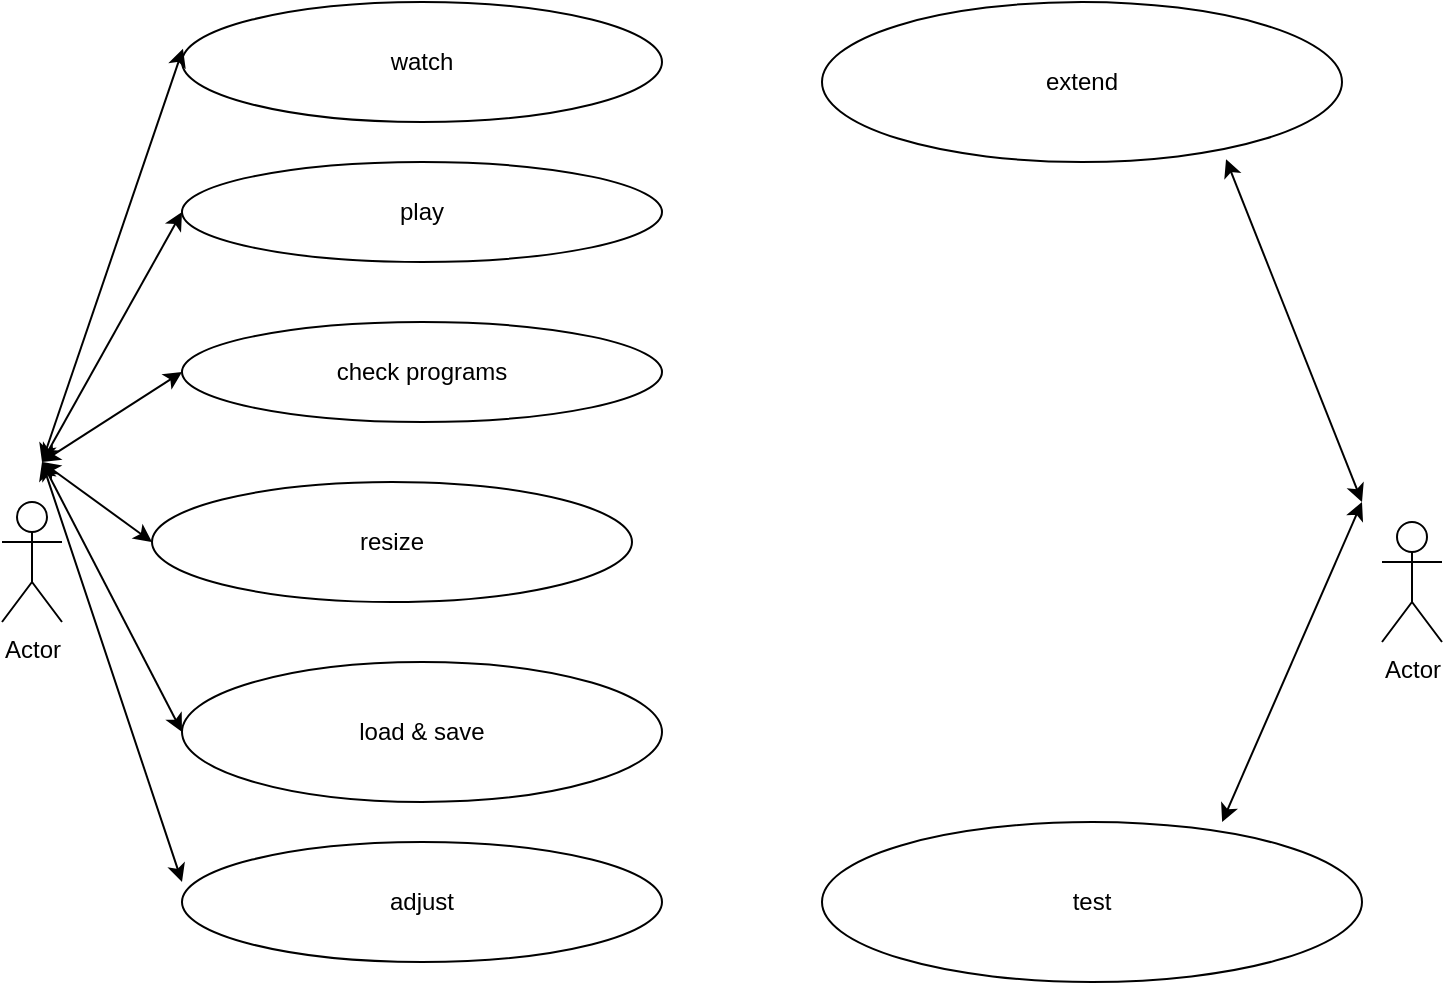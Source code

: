 <mxfile version="15.8.3" type="github">
  <diagram id="a6O793tz-z5NZXW4OeX4" name="Page-1">
    <mxGraphModel dx="1038" dy="579" grid="1" gridSize="10" guides="1" tooltips="1" connect="1" arrows="1" fold="1" page="1" pageScale="1" pageWidth="850" pageHeight="1100" math="0" shadow="0">
      <root>
        <mxCell id="0" />
        <mxCell id="1" parent="0" />
        <mxCell id="e_SzH8eJE_AfBlzxC5Ra-1" value="Actor" style="shape=umlActor;verticalLabelPosition=bottom;verticalAlign=top;html=1;outlineConnect=0;" parent="1" vertex="1">
          <mxGeometry x="110" y="280" width="30" height="60" as="geometry" />
        </mxCell>
        <mxCell id="e_SzH8eJE_AfBlzxC5Ra-3" value="watch" style="ellipse;whiteSpace=wrap;html=1;" parent="1" vertex="1">
          <mxGeometry x="200" y="30" width="240" height="60" as="geometry" />
        </mxCell>
        <mxCell id="e_SzH8eJE_AfBlzxC5Ra-4" value="play" style="ellipse;whiteSpace=wrap;html=1;" parent="1" vertex="1">
          <mxGeometry x="200" y="110" width="240" height="50" as="geometry" />
        </mxCell>
        <mxCell id="e_SzH8eJE_AfBlzxC5Ra-5" value="check programs" style="ellipse;whiteSpace=wrap;html=1;" parent="1" vertex="1">
          <mxGeometry x="200" y="190" width="240" height="50" as="geometry" />
        </mxCell>
        <mxCell id="e_SzH8eJE_AfBlzxC5Ra-6" value="resize" style="ellipse;whiteSpace=wrap;html=1;" parent="1" vertex="1">
          <mxGeometry x="185" y="270" width="240" height="60" as="geometry" />
        </mxCell>
        <mxCell id="e_SzH8eJE_AfBlzxC5Ra-7" value="load &amp;amp; save" style="ellipse;whiteSpace=wrap;html=1;" parent="1" vertex="1">
          <mxGeometry x="200" y="360" width="240" height="70" as="geometry" />
        </mxCell>
        <mxCell id="e_SzH8eJE_AfBlzxC5Ra-8" value="adjust" style="ellipse;whiteSpace=wrap;html=1;" parent="1" vertex="1">
          <mxGeometry x="200" y="450" width="240" height="60" as="geometry" />
        </mxCell>
        <mxCell id="e_SzH8eJE_AfBlzxC5Ra-9" value="Actor" style="shape=umlActor;verticalLabelPosition=bottom;verticalAlign=top;html=1;outlineConnect=0;" parent="1" vertex="1">
          <mxGeometry x="800" y="290" width="30" height="60" as="geometry" />
        </mxCell>
        <mxCell id="e_SzH8eJE_AfBlzxC5Ra-10" value="extend" style="ellipse;whiteSpace=wrap;html=1;" parent="1" vertex="1">
          <mxGeometry x="520" y="30" width="260" height="80" as="geometry" />
        </mxCell>
        <mxCell id="e_SzH8eJE_AfBlzxC5Ra-11" value="test" style="ellipse;whiteSpace=wrap;html=1;" parent="1" vertex="1">
          <mxGeometry x="520" y="440" width="270" height="80" as="geometry" />
        </mxCell>
        <mxCell id="e_SzH8eJE_AfBlzxC5Ra-12" value="" style="endArrow=classic;startArrow=classic;html=1;rounded=0;entryX=0.002;entryY=0.39;entryDx=0;entryDy=0;entryPerimeter=0;" parent="1" target="e_SzH8eJE_AfBlzxC5Ra-3" edge="1">
          <mxGeometry width="50" height="50" relative="1" as="geometry">
            <mxPoint x="130" y="260" as="sourcePoint" />
            <mxPoint x="180" y="210" as="targetPoint" />
          </mxGeometry>
        </mxCell>
        <mxCell id="e_SzH8eJE_AfBlzxC5Ra-16" value="" style="endArrow=classic;startArrow=classic;html=1;rounded=0;entryX=0;entryY=0.5;entryDx=0;entryDy=0;" parent="1" target="e_SzH8eJE_AfBlzxC5Ra-4" edge="1">
          <mxGeometry width="50" height="50" relative="1" as="geometry">
            <mxPoint x="130" y="260" as="sourcePoint" />
            <mxPoint x="180" y="210" as="targetPoint" />
          </mxGeometry>
        </mxCell>
        <mxCell id="e_SzH8eJE_AfBlzxC5Ra-17" value="" style="endArrow=classic;startArrow=classic;html=1;rounded=0;entryX=0;entryY=0.5;entryDx=0;entryDy=0;" parent="1" target="e_SzH8eJE_AfBlzxC5Ra-5" edge="1">
          <mxGeometry width="50" height="50" relative="1" as="geometry">
            <mxPoint x="130" y="260" as="sourcePoint" />
            <mxPoint x="180" y="210" as="targetPoint" />
          </mxGeometry>
        </mxCell>
        <mxCell id="e_SzH8eJE_AfBlzxC5Ra-19" value="" style="endArrow=classic;startArrow=classic;html=1;rounded=0;entryX=0;entryY=0.5;entryDx=0;entryDy=0;" parent="1" target="e_SzH8eJE_AfBlzxC5Ra-6" edge="1">
          <mxGeometry width="50" height="50" relative="1" as="geometry">
            <mxPoint x="130" y="260" as="sourcePoint" />
            <mxPoint x="180" y="210" as="targetPoint" />
          </mxGeometry>
        </mxCell>
        <mxCell id="e_SzH8eJE_AfBlzxC5Ra-20" value="" style="endArrow=classic;startArrow=classic;html=1;rounded=0;entryX=0;entryY=0.5;entryDx=0;entryDy=0;" parent="1" target="e_SzH8eJE_AfBlzxC5Ra-7" edge="1">
          <mxGeometry width="50" height="50" relative="1" as="geometry">
            <mxPoint x="130" y="260" as="sourcePoint" />
            <mxPoint x="180" y="210" as="targetPoint" />
          </mxGeometry>
        </mxCell>
        <mxCell id="e_SzH8eJE_AfBlzxC5Ra-22" value="" style="endArrow=classic;startArrow=classic;html=1;rounded=0;entryX=0;entryY=0.333;entryDx=0;entryDy=0;entryPerimeter=0;" parent="1" target="e_SzH8eJE_AfBlzxC5Ra-8" edge="1">
          <mxGeometry width="50" height="50" relative="1" as="geometry">
            <mxPoint x="130" y="260" as="sourcePoint" />
            <mxPoint x="180" y="210" as="targetPoint" />
          </mxGeometry>
        </mxCell>
        <mxCell id="e_SzH8eJE_AfBlzxC5Ra-23" value="" style="endArrow=classic;startArrow=classic;html=1;rounded=0;entryX=0.777;entryY=0.983;entryDx=0;entryDy=0;entryPerimeter=0;" parent="1" target="e_SzH8eJE_AfBlzxC5Ra-10" edge="1">
          <mxGeometry width="50" height="50" relative="1" as="geometry">
            <mxPoint x="790" y="280" as="sourcePoint" />
            <mxPoint x="840" y="230" as="targetPoint" />
          </mxGeometry>
        </mxCell>
        <mxCell id="e_SzH8eJE_AfBlzxC5Ra-24" value="" style="endArrow=classic;startArrow=classic;html=1;rounded=0;entryX=0.741;entryY=0;entryDx=0;entryDy=0;entryPerimeter=0;" parent="1" target="e_SzH8eJE_AfBlzxC5Ra-11" edge="1">
          <mxGeometry width="50" height="50" relative="1" as="geometry">
            <mxPoint x="790" y="280" as="sourcePoint" />
            <mxPoint x="840" y="230" as="targetPoint" />
          </mxGeometry>
        </mxCell>
      </root>
    </mxGraphModel>
  </diagram>
</mxfile>
